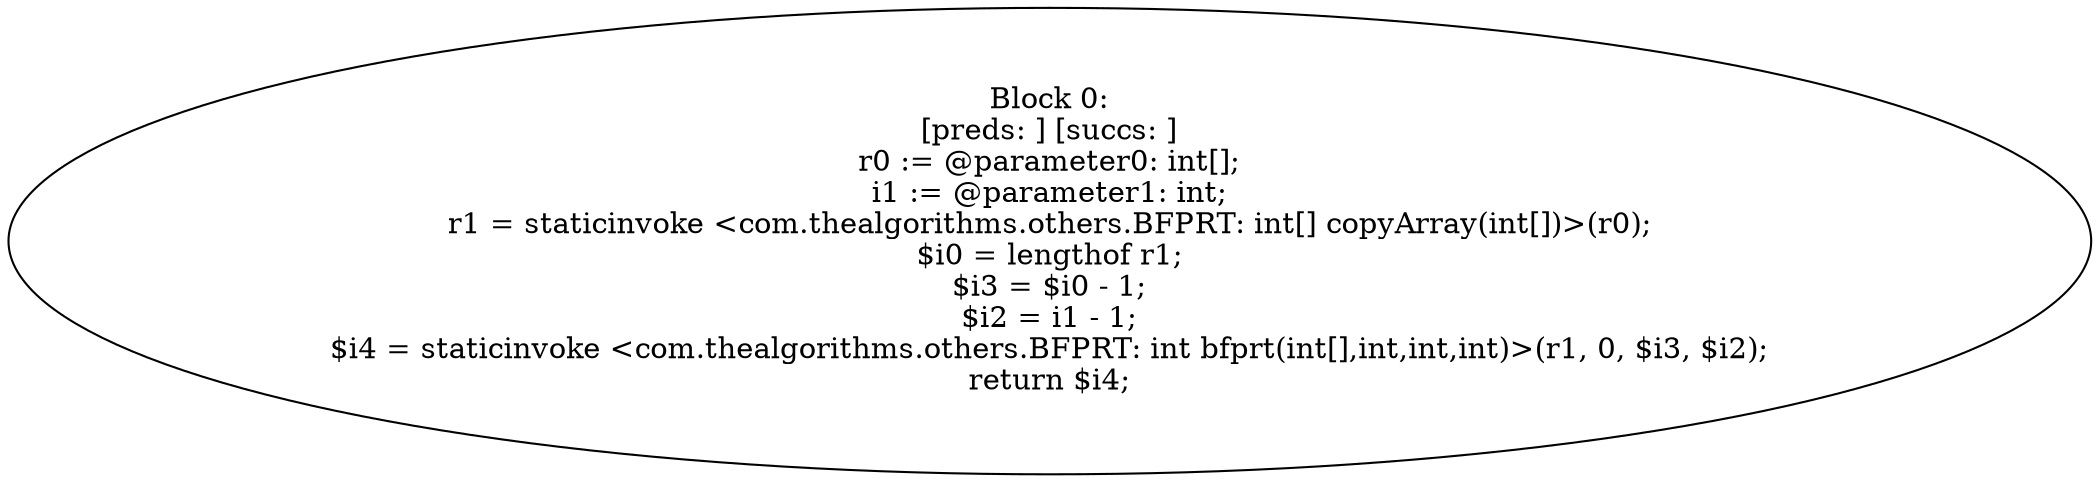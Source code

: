 digraph "unitGraph" {
    "Block 0:
[preds: ] [succs: ]
r0 := @parameter0: int[];
i1 := @parameter1: int;
r1 = staticinvoke <com.thealgorithms.others.BFPRT: int[] copyArray(int[])>(r0);
$i0 = lengthof r1;
$i3 = $i0 - 1;
$i2 = i1 - 1;
$i4 = staticinvoke <com.thealgorithms.others.BFPRT: int bfprt(int[],int,int,int)>(r1, 0, $i3, $i2);
return $i4;
"
}
